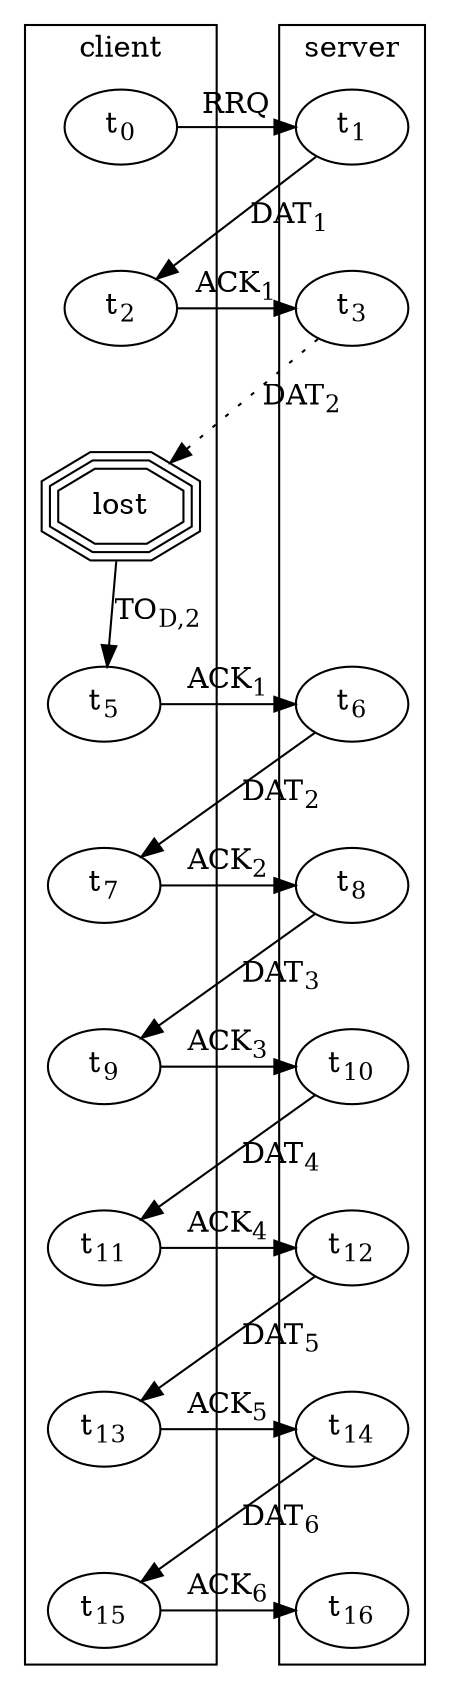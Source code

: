 digraph {
  subgraph cluster_client {
    label="client"
    client_t0 -> client_t2 -> client_lost_t4 -> client_t5 -> client_t7 -> client_t9 -> client_t11 -> client_t13 -> client_t15 [style=invis];
    "client_lost_t4" -> "client_t5" [label=<TO<SUB>D,2</SUB>>];
  }

  subgraph cluster_server {
    label="server"
    server_t1 -> server_t3 -> server_dummy_0 -> server_t6 -> server_t8 -> server_t10 -> server_t12 -> server_t14 -> server_t16 [style=invis];
  }

  client_t0[label=<t<SUB>0</SUB>>];
  client_t2[label=<t<SUB>2</SUB>>];
  client_t5[label=<t<SUB>5</SUB>>];
  client_t7[label=<t<SUB>7</SUB>>];
  client_t9[label=<t<SUB>9</SUB>>];
  client_t11[label=<t<SUB>11</SUB>>];
  client_t13[label=<t<SUB>13</SUB>>];
  client_t15[label=<t<SUB>15</SUB>>];

  server_t1[label=<t<SUB>1</SUB>>];
  server_t3[label=<t<SUB>3</SUB>>];
  server_t6[label=<t<SUB>6</SUB>>];
  server_t8[label=<t<SUB>8</SUB>>];
  server_t10[label=<t<SUB>10</SUB>>];
  server_t12[label=<t<SUB>12</SUB>>];
  server_t14[label=<t<SUB>14</SUB>>];
  server_t16[label=<t<SUB>16</SUB>>];

  server_dummy_0[style="invisible",label="lol"];

  client_lost_t4[shape="tripleoctagon", label="lost"];

  "client_t0" -> "server_t1" [constraint=false,label="RRQ"];
  "server_t1" -> "client_t2" [constraint=false,label=<DAT<SUB>1</SUB>>];
  "client_t2" -> "server_t3" [constraint=false,label=<ACK<SUB>1</SUB>>];
  "server_t3" -> "client_lost_t4" [constraint=false,label=<DAT<SUB>2</SUB>>,style="dotted"];
  "client_t5" -> "server_t6" [constraint=false,label=<ACK<SUB>1</SUB>>];
  "server_t6" -> "client_t7" [constraint=false,label=<DAT<SUB>2</SUB>>];
  "client_t7" -> "server_t8" [constraint=false,label=<ACK<SUB>2</SUB>>];
  "server_t8" -> "client_t9" [constraint=false,label=<DAT<SUB>3</SUB>>];
  "client_t9" -> "server_t10" [constraint=false,label=<ACK<SUB>3</SUB>>];
  "server_t10" -> "client_t11" [constraint=false,label=<DAT<SUB>4</SUB>>];
  "client_t11" -> "server_t12" [constraint=false,label=<ACK<SUB>4</SUB>>];
  "server_t12" -> "client_t13" [constraint=false,label=<DAT<SUB>5</SUB>>];
  "client_t13" -> "server_t14" [constraint=false,label=<ACK<SUB>5</SUB>>];
  "server_t14" -> "client_t15" [constraint=false,label=<DAT<SUB>6</SUB>>];
  "client_t15" -> "server_t16" [constraint=false,label=<ACK<SUB>6</SUB>>];
}

